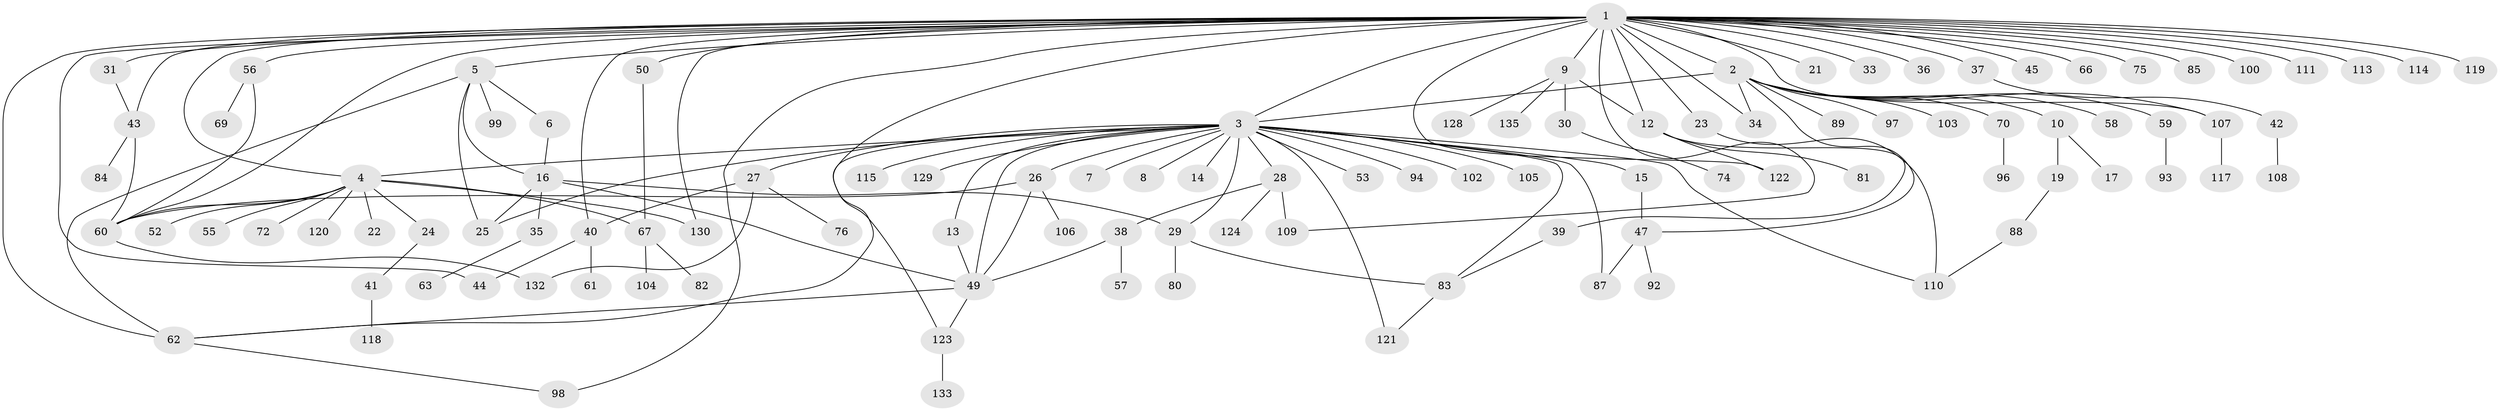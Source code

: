 // original degree distribution, {37: 0.007352941176470588, 11: 0.007352941176470588, 24: 0.007352941176470588, 12: 0.007352941176470588, 7: 0.022058823529411766, 2: 0.22794117647058823, 1: 0.4852941176470588, 6: 0.03676470588235294, 3: 0.1323529411764706, 5: 0.03676470588235294, 4: 0.029411764705882353}
// Generated by graph-tools (version 1.1) at 2025/41/03/06/25 10:41:49]
// undirected, 107 vertices, 143 edges
graph export_dot {
graph [start="1"]
  node [color=gray90,style=filled];
  1 [super="+71"];
  2 [super="+32"];
  3 [super="+79"];
  4 [super="+20"];
  5 [super="+18"];
  6;
  7;
  8;
  9 [super="+11"];
  10;
  12 [super="+95"];
  13;
  14 [super="+54"];
  15 [super="+46"];
  16;
  17;
  19 [super="+134"];
  21;
  22;
  23 [super="+101"];
  24;
  25;
  26 [super="+51"];
  27 [super="+64"];
  28 [super="+48"];
  29 [super="+65"];
  30;
  31 [super="+126"];
  33;
  34;
  35;
  36;
  37 [super="+127"];
  38;
  39;
  40 [super="+86"];
  41;
  42;
  43 [super="+77"];
  44;
  45;
  47 [super="+73"];
  49 [super="+131"];
  50 [super="+125"];
  52;
  53;
  55;
  56 [super="+68"];
  57;
  58;
  59 [super="+91"];
  60 [super="+112"];
  61;
  62;
  63;
  66;
  67 [super="+78"];
  69;
  70;
  72;
  74;
  75;
  76;
  80;
  81;
  82;
  83 [super="+90"];
  84;
  85;
  87;
  88;
  89;
  92;
  93;
  94;
  96;
  97;
  98;
  99;
  100;
  102;
  103;
  104;
  105;
  106;
  107;
  108;
  109;
  110 [super="+116"];
  111;
  113;
  114;
  115;
  117;
  118;
  119;
  120;
  121;
  122;
  123;
  124;
  128;
  129;
  130;
  132;
  133 [super="+136"];
  135;
  1 -- 2;
  1 -- 3;
  1 -- 4;
  1 -- 5;
  1 -- 9;
  1 -- 12;
  1 -- 21;
  1 -- 23;
  1 -- 31;
  1 -- 33;
  1 -- 34;
  1 -- 36;
  1 -- 37;
  1 -- 40;
  1 -- 43;
  1 -- 44;
  1 -- 45;
  1 -- 50 [weight=2];
  1 -- 56;
  1 -- 62 [weight=2];
  1 -- 66;
  1 -- 75;
  1 -- 85;
  1 -- 98;
  1 -- 100;
  1 -- 107;
  1 -- 109;
  1 -- 111;
  1 -- 113;
  1 -- 114;
  1 -- 119;
  1 -- 122;
  1 -- 130;
  1 -- 123;
  1 -- 60;
  2 -- 3 [weight=2];
  2 -- 10;
  2 -- 34;
  2 -- 58;
  2 -- 70;
  2 -- 89;
  2 -- 103;
  2 -- 107 [weight=2];
  2 -- 97;
  2 -- 59;
  2 -- 47;
  3 -- 4;
  3 -- 7;
  3 -- 8;
  3 -- 13;
  3 -- 14;
  3 -- 15;
  3 -- 25;
  3 -- 26;
  3 -- 27;
  3 -- 28;
  3 -- 49 [weight=2];
  3 -- 53;
  3 -- 87;
  3 -- 94;
  3 -- 105;
  3 -- 110;
  3 -- 121;
  3 -- 129;
  3 -- 115;
  3 -- 102;
  3 -- 62;
  3 -- 29;
  3 -- 83;
  4 -- 22;
  4 -- 24;
  4 -- 52;
  4 -- 55;
  4 -- 67;
  4 -- 72;
  4 -- 120;
  4 -- 130;
  4 -- 60;
  5 -- 6;
  5 -- 16;
  5 -- 25;
  5 -- 62;
  5 -- 99;
  6 -- 16;
  9 -- 12;
  9 -- 30;
  9 -- 128;
  9 -- 135;
  10 -- 17;
  10 -- 19;
  12 -- 39;
  12 -- 81;
  12 -- 122;
  13 -- 49;
  15 -- 47;
  16 -- 25;
  16 -- 29;
  16 -- 35;
  16 -- 49;
  19 -- 88;
  23 -- 110;
  24 -- 41;
  26 -- 106;
  26 -- 60;
  26 -- 49;
  27 -- 40;
  27 -- 76;
  27 -- 132;
  28 -- 38;
  28 -- 109;
  28 -- 124;
  29 -- 80;
  29 -- 83;
  30 -- 74;
  31 -- 43;
  35 -- 63;
  37 -- 42;
  38 -- 57;
  38 -- 49;
  39 -- 83;
  40 -- 44;
  40 -- 61;
  41 -- 118;
  42 -- 108;
  43 -- 84;
  43 -- 60;
  47 -- 92;
  47 -- 87;
  49 -- 62;
  49 -- 123;
  50 -- 67;
  56 -- 60;
  56 -- 69;
  59 -- 93;
  60 -- 132;
  62 -- 98;
  67 -- 82;
  67 -- 104;
  70 -- 96;
  83 -- 121;
  88 -- 110;
  107 -- 117;
  123 -- 133;
}
